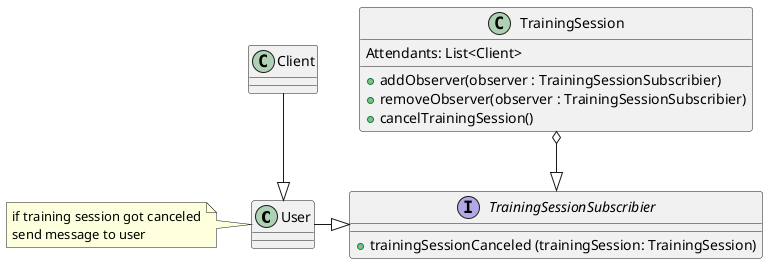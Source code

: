 @startuml observer
class User {
  
}

Note left of User{
  if training session got canceled
  send message to user
}

Class Client {

}

Client --|> User

interface TrainingSessionSubscribier{
  +trainingSessionCanceled (trainingSession: TrainingSession)
}

TrainingSession o--|> TrainingSessionSubscribier
User -|> TrainingSessionSubscribier

class TrainingSession{
  Attendants: List<Client>

  + addObserver(observer : TrainingSessionSubscribier)
  + removeObserver(observer : TrainingSessionSubscribier)
  + cancelTrainingSession()
}

@enduml